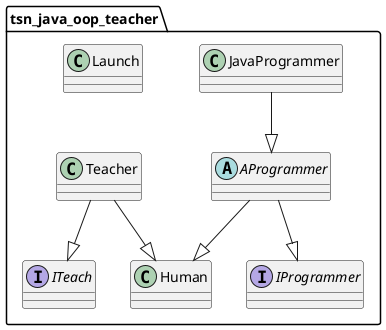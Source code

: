 @startuml
abstract class tsn_java_oop_teacher.AProgrammer
class tsn_java_oop_teacher.Human
class tsn_java_oop_teacher.JavaProgrammer
class tsn_java_oop_teacher.Launch
class tsn_java_oop_teacher.Teacher
interface tsn_java_oop_teacher.IProgrammer
interface tsn_java_oop_teacher.ITeach
tsn_java_oop_teacher.AProgrammer --|> tsn_java_oop_teacher.Human
tsn_java_oop_teacher.AProgrammer --|> tsn_java_oop_teacher.IProgrammer
tsn_java_oop_teacher.JavaProgrammer --|> tsn_java_oop_teacher.AProgrammer
tsn_java_oop_teacher.Teacher --|> tsn_java_oop_teacher.Human
tsn_java_oop_teacher.Teacher --|> tsn_java_oop_teacher.ITeach
@enduml